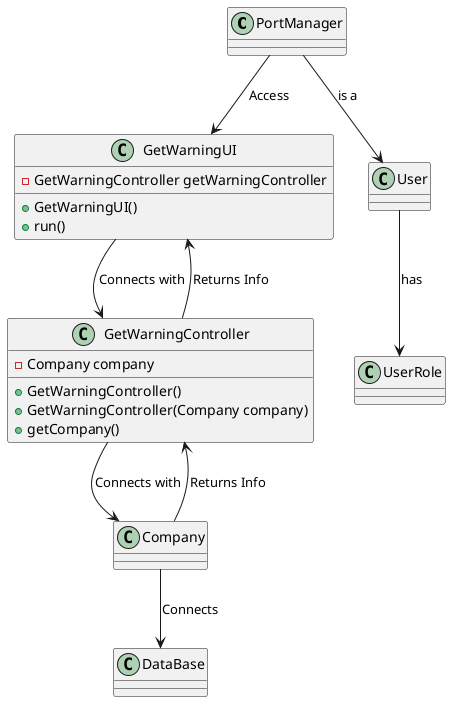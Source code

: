 @startuml
'https://plantuml.com/class-diagram

class PortManager{

}

class User{

}

class UserRole{

}

class Company{

}

class GetWarningUI{
    -GetWarningController getWarningController
    +GetWarningUI()
    +run()
}

class GetWarningController{
    -Company company
    +GetWarningController()
    +GetWarningController(Company company)
    +getCompany()
}

PortManager --> GetWarningUI : Access
GetWarningUI -down-> GetWarningController : Connects with
PortManager --> User : is a
User --> UserRole : has
GetWarningController -up-> GetWarningUI : Returns Info
GetWarningController --> Company : Connects with
Company --> GetWarningController : Returns Info
Company --> DataBase : Connects

@enduml